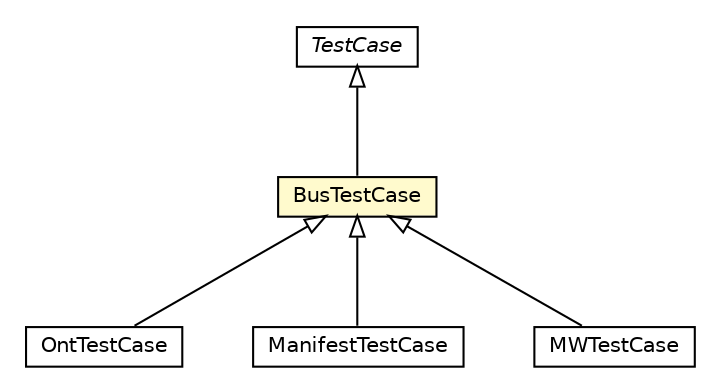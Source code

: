 #!/usr/local/bin/dot
#
# Class diagram 
# Generated by UMLGraph version R5_6-24-gf6e263 (http://www.umlgraph.org/)
#

digraph G {
	edge [fontname="Helvetica",fontsize=10,labelfontname="Helvetica",labelfontsize=10];
	node [fontname="Helvetica",fontsize=10,shape=plaintext];
	nodesep=0.25;
	ranksep=0.5;
	// org.universAAL.middleware.bus.junit.OntTestCase
	c2602716 [label=<<table title="org.universAAL.middleware.bus.junit.OntTestCase" border="0" cellborder="1" cellspacing="0" cellpadding="2" port="p" href="./OntTestCase.html">
		<tr><td><table border="0" cellspacing="0" cellpadding="1">
<tr><td align="center" balign="center"> OntTestCase </td></tr>
		</table></td></tr>
		</table>>, URL="./OntTestCase.html", fontname="Helvetica", fontcolor="black", fontsize=10.0];
	// org.universAAL.middleware.bus.junit.BusTestCase
	c2602717 [label=<<table title="org.universAAL.middleware.bus.junit.BusTestCase" border="0" cellborder="1" cellspacing="0" cellpadding="2" port="p" bgcolor="lemonChiffon" href="./BusTestCase.html">
		<tr><td><table border="0" cellspacing="0" cellpadding="1">
<tr><td align="center" balign="center"> BusTestCase </td></tr>
		</table></td></tr>
		</table>>, URL="./BusTestCase.html", fontname="Helvetica", fontcolor="black", fontsize=10.0];
	// org.universAAL.middleware.bus.junit.ManifestTestCase
	c2602718 [label=<<table title="org.universAAL.middleware.bus.junit.ManifestTestCase" border="0" cellborder="1" cellspacing="0" cellpadding="2" port="p" href="./ManifestTestCase.html">
		<tr><td><table border="0" cellspacing="0" cellpadding="1">
<tr><td align="center" balign="center"> ManifestTestCase </td></tr>
		</table></td></tr>
		</table>>, URL="./ManifestTestCase.html", fontname="Helvetica", fontcolor="black", fontsize=10.0];
	// org.universAAL.middleware.junit.MWTestCase
	c2603509 [label=<<table title="org.universAAL.middleware.junit.MWTestCase" border="0" cellborder="1" cellspacing="0" cellpadding="2" port="p" href="../../junit/MWTestCase.html">
		<tr><td><table border="0" cellspacing="0" cellpadding="1">
<tr><td align="center" balign="center"> MWTestCase </td></tr>
		</table></td></tr>
		</table>>, URL="../../junit/MWTestCase.html", fontname="Helvetica", fontcolor="black", fontsize=10.0];
	//org.universAAL.middleware.bus.junit.OntTestCase extends org.universAAL.middleware.bus.junit.BusTestCase
	c2602717:p -> c2602716:p [dir=back,arrowtail=empty];
	//org.universAAL.middleware.bus.junit.BusTestCase extends junit.framework.TestCase
	c2605033:p -> c2602717:p [dir=back,arrowtail=empty];
	//org.universAAL.middleware.bus.junit.ManifestTestCase extends org.universAAL.middleware.bus.junit.BusTestCase
	c2602717:p -> c2602718:p [dir=back,arrowtail=empty];
	//org.universAAL.middleware.junit.MWTestCase extends org.universAAL.middleware.bus.junit.BusTestCase
	c2602717:p -> c2603509:p [dir=back,arrowtail=empty];
	// junit.framework.TestCase
	c2605033 [label=<<table title="junit.framework.TestCase" border="0" cellborder="1" cellspacing="0" cellpadding="2" port="p" href="http://java.sun.com/j2se/1.4.2/docs/api/junit/framework/TestCase.html">
		<tr><td><table border="0" cellspacing="0" cellpadding="1">
<tr><td align="center" balign="center"><font face="Helvetica-Oblique"> TestCase </font></td></tr>
		</table></td></tr>
		</table>>, URL="http://java.sun.com/j2se/1.4.2/docs/api/junit/framework/TestCase.html", fontname="Helvetica", fontcolor="black", fontsize=10.0];
}

